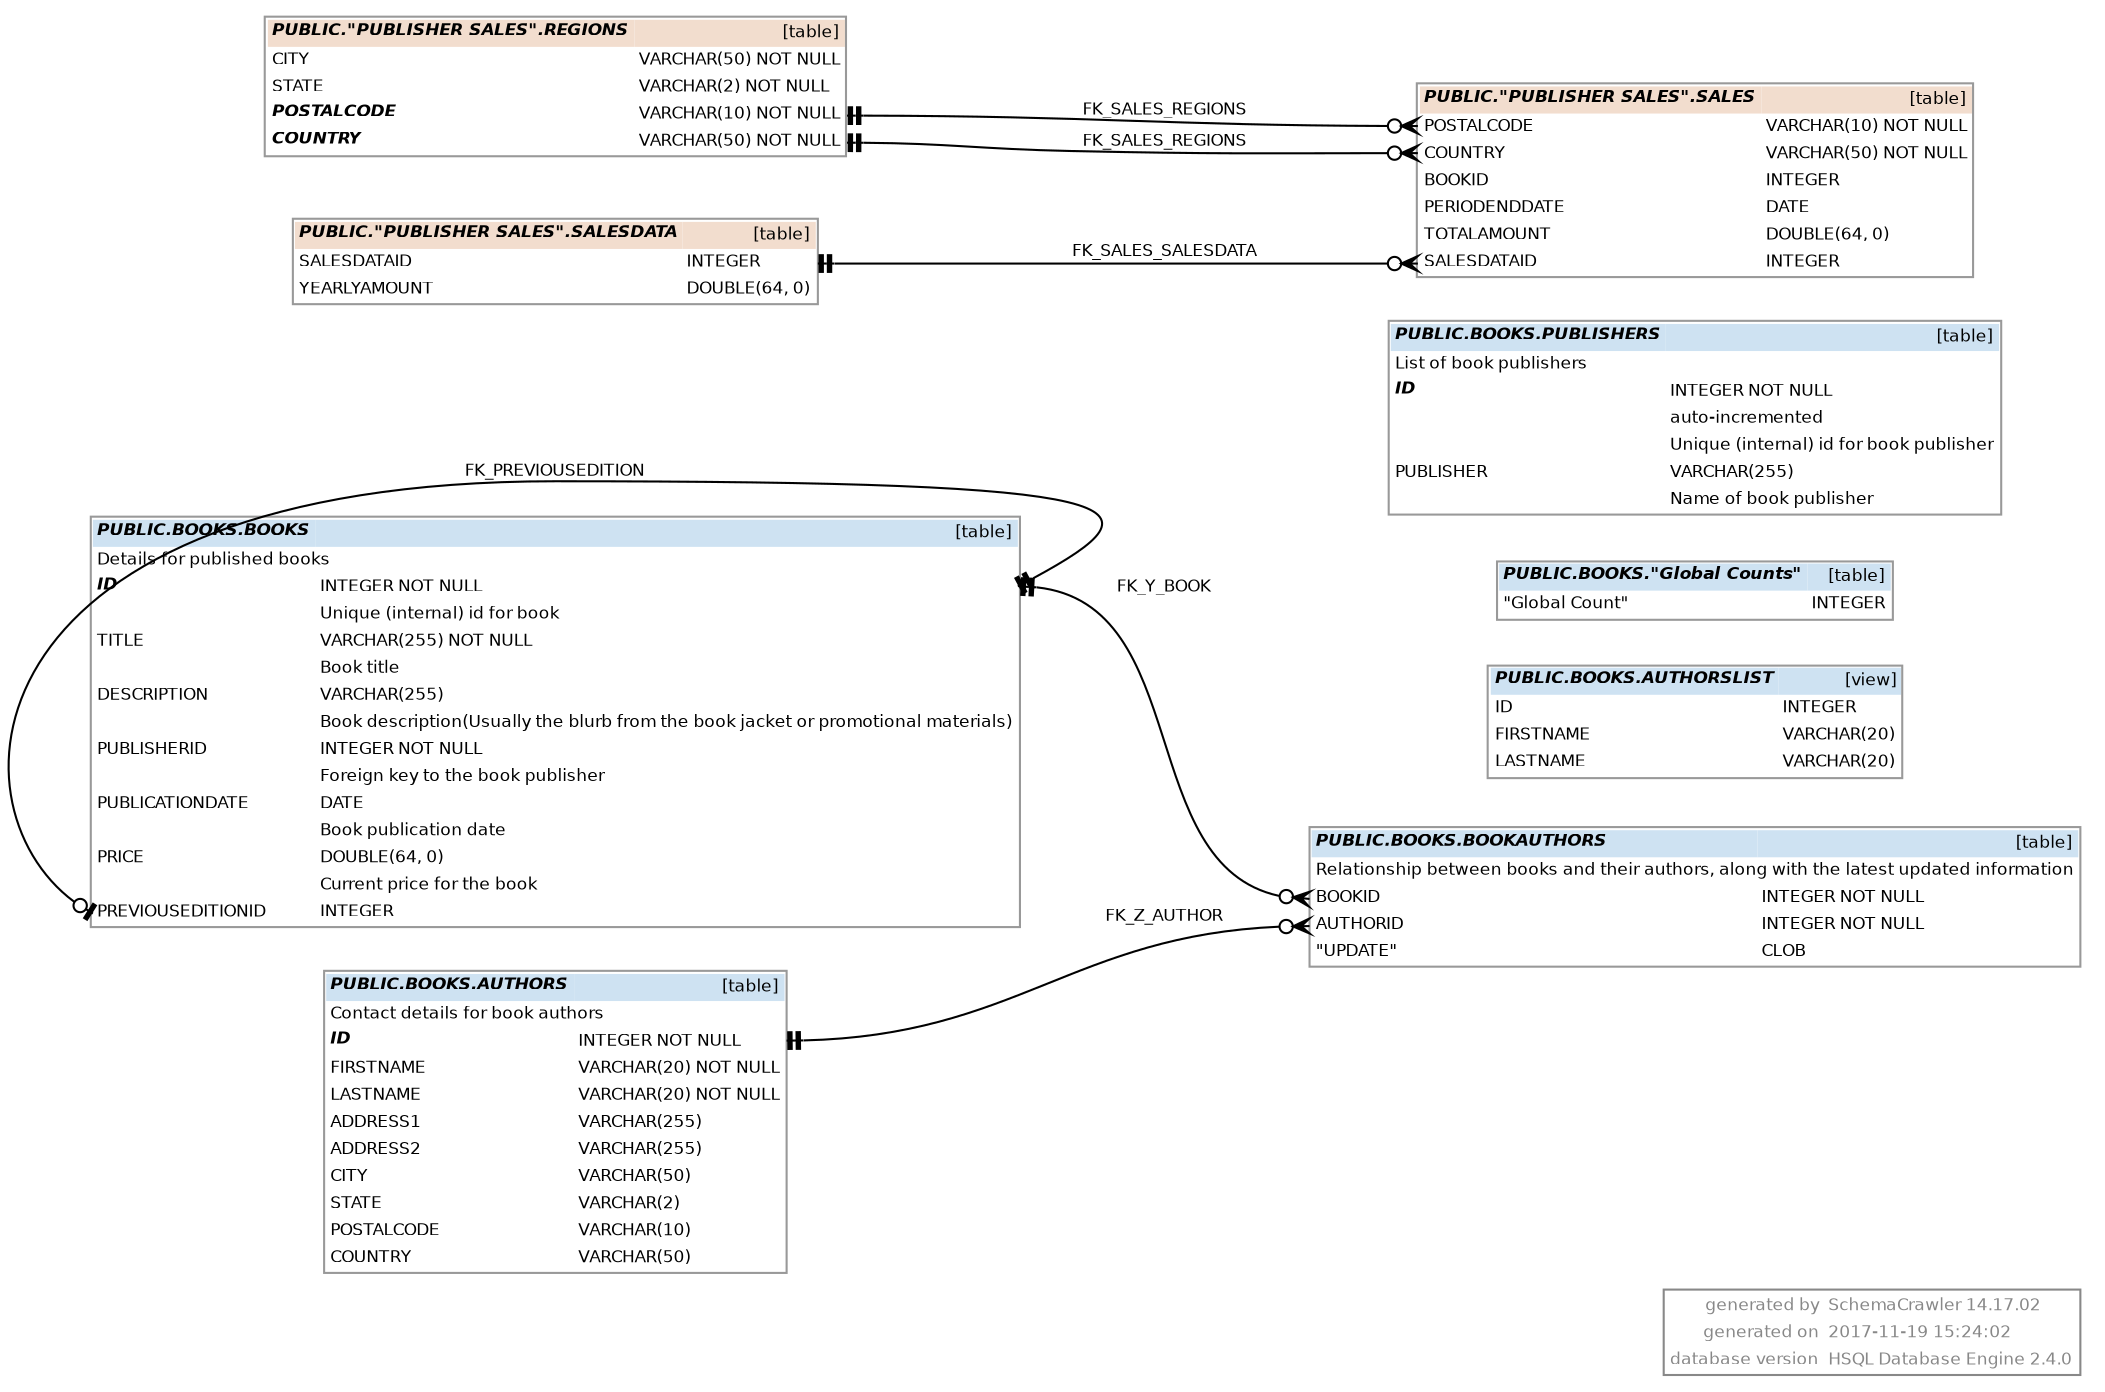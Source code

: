 digraph "SchemaCrawler_Diagram" {

  graph [
    nodesep="0.18"
    ranksep="0.46"
    rankdir="RL"
    fontname="Helvetica"
    fontsize="8"
  ];
  
  node [
    fontname="Helvetica"
    fontsize="8"
    shape="plaintext"
  ];
  
  edge [
    fontname="Helvetica"
    fontsize="8"  
    arrowsize="0.8"
  ];


  graph [fontcolor="#888888", 
    label=<
<table color="#888888" border="1" cellborder="0" cellspacing="0">
	<tr>
		<td align='right'>generated by</td>
		<td align='left'>SchemaCrawler 14.17.02</td>
	</tr>
	<tr>
		<td align='right'>generated on</td>
		<td align='left'>2017-11-19 15:24:02</td>
	</tr>
	<tr>
		<td align='right'>database version</td>
		<td align='left'>HSQL Database Engine 2.4.0</td>
	</tr>
      </table>    >
    labeljust=r
    labelloc=b
  ];

  /* PUBLIC.BOOKS.AUTHORS -=-=-=-=-=-=-=-=-=-=-=-=-=- */
  "authors_f521e766" [
    label=<
      <table border="1" cellborder="0" cellpadding="2" cellspacing="0" bgcolor="white" color="#999999">
	<tr>
		<td colspan='2' bgcolor='#CEE2F2' align='left'><b><i>PUBLIC.BOOKS.AUTHORS</i></b></td>
		<td bgcolor='#CEE2F2' align='right'>[table]</td>
	</tr>
	<tr>
		<td colspan='3' align='left'>Contact details for book authors</td>
	</tr>
	<tr>
		<td port='id_af1b0e75.start' align='left'><b><i>ID</i></b></td>
		<td align='left'> </td>
		<td port='id_af1b0e75.end' align='left'>INTEGER NOT NULL</td>
	</tr>
	<tr>
		<td port='firstname_5d2c8a75.start' align='left'>FIRSTNAME</td>
		<td align='left'> </td>
		<td port='firstname_5d2c8a75.end' align='left'>VARCHAR(20) NOT NULL</td>
	</tr>
	<tr>
		<td port='lastname_86cfc77b.start' align='left'>LASTNAME</td>
		<td align='left'> </td>
		<td port='lastname_86cfc77b.end' align='left'>VARCHAR(20) NOT NULL</td>
	</tr>
	<tr>
		<td port='address1_951cd837.start' align='left'>ADDRESS1</td>
		<td align='left'> </td>
		<td port='address1_951cd837.end' align='left'>VARCHAR(255)</td>
	</tr>
	<tr>
		<td port='address2_951cd838.start' align='left'>ADDRESS2</td>
		<td align='left'> </td>
		<td port='address2_951cd838.end' align='left'>VARCHAR(255)</td>
	</tr>
	<tr>
		<td port='city_af3a96c5.start' align='left'>CITY</td>
		<td align='left'> </td>
		<td port='city_af3a96c5.end' align='left'>VARCHAR(50)</td>
	</tr>
	<tr>
		<td port='state_b3d3d1cb.start' align='left'>STATE</td>
		<td align='left'> </td>
		<td port='state_b3d3d1cb.end' align='left'>VARCHAR(2)</td>
	</tr>
	<tr>
		<td port='postalcode_43f33e92.start' align='left'>POSTALCODE</td>
		<td align='left'> </td>
		<td port='postalcode_43f33e92.end' align='left'>VARCHAR(10)</td>
	</tr>
	<tr>
		<td port='country_12fde8d0.start' align='left'>COUNTRY</td>
		<td align='left'> </td>
		<td port='country_12fde8d0.end' align='left'>VARCHAR(50)</td>
	</tr>
      </table>
    >
  ];

  "bookauthors_ead84c5d":"authorid_f4422729.start":w -> "authors_f521e766":"id_af1b0e75.end":e [label=<FK_Z_AUTHOR> style="solid" dir="both" arrowhead="teetee" arrowtail="crowodot"];


  /* PUBLIC.BOOKS.AUTHORSLIST -=-=-=-=-=-=-=-=-=-=-=-=-=- */
  "authorslist_9ccb3c04" [
    label=<
      <table border="1" cellborder="0" cellpadding="2" cellspacing="0" bgcolor="white" color="#999999">
	<tr>
		<td colspan='2' bgcolor='#CEE2F2' align='left'><b><i>PUBLIC.BOOKS.AUTHORSLIST</i></b></td>
		<td bgcolor='#CEE2F2' align='right'>[view]</td>
	</tr>
	<tr>
		<td port='id_fc9c4d97.start' align='left'>ID</td>
		<td align='left'> </td>
		<td port='id_fc9c4d97.end' align='left'>INTEGER</td>
	</tr>
	<tr>
		<td port='firstname_aaadc997.start' align='left'>FIRSTNAME</td>
		<td align='left'> </td>
		<td port='firstname_aaadc997.end' align='left'>VARCHAR(20)</td>
	</tr>
	<tr>
		<td port='lastname_d451069d.start' align='left'>LASTNAME</td>
		<td align='left'> </td>
		<td port='lastname_d451069d.end' align='left'>VARCHAR(20)</td>
	</tr>
      </table>
    >
  ];



  /* PUBLIC.BOOKS.BOOKAUTHORS -=-=-=-=-=-=-=-=-=-=-=-=-=- */
  "bookauthors_ead84c5d" [
    label=<
      <table border="1" cellborder="0" cellpadding="2" cellspacing="0" bgcolor="white" color="#999999">
	<tr>
		<td colspan='2' bgcolor='#CEE2F2' align='left'><b><i>PUBLIC.BOOKS.BOOKAUTHORS</i></b></td>
		<td bgcolor='#CEE2F2' align='right'>[table]</td>
	</tr>
	<tr>
		<td colspan='3' align='left'>Relationship between books and their authors, 
along with the latest updated information</td>
	</tr>
	<tr>
		<td port='bookid_e54f6507.start' align='left'>BOOKID</td>
		<td align='left'> </td>
		<td port='bookid_e54f6507.end' align='left'>INTEGER NOT NULL</td>
	</tr>
	<tr>
		<td port='authorid_f4422729.start' align='left'>AUTHORID</td>
		<td align='left'> </td>
		<td port='authorid_f4422729.end' align='left'>INTEGER NOT NULL</td>
	</tr>
	<tr>
		<td port='update_5c46c0c.start' align='left'>"UPDATE"</td>
		<td align='left'> </td>
		<td port='update_5c46c0c.end' align='left'>CLOB</td>
	</tr>
      </table>
    >
  ];



  /* PUBLIC.BOOKS.BOOKS -=-=-=-=-=-=-=-=-=-=-=-=-=- */
  "books_f4a675c8" [
    label=<
      <table border="1" cellborder="0" cellpadding="2" cellspacing="0" bgcolor="white" color="#999999">
	<tr>
		<td colspan='2' bgcolor='#CEE2F2' align='left'><b><i>PUBLIC.BOOKS.BOOKS</i></b></td>
		<td bgcolor='#CEE2F2' align='right'>[table]</td>
	</tr>
	<tr>
		<td colspan='3' align='left'>Details for published books</td>
	</tr>
	<tr>
		<td port='id_a0284c53.start' align='left'><b><i>ID</i></b></td>
		<td align='left'> </td>
		<td port='id_a0284c53.end' align='left'>INTEGER NOT NULL</td>
	</tr>
	<tr>
		<td align='left'></td>
		<td align='left'> </td>
		<td align='left'>Unique (internal) id for book</td>
	</tr>
	<tr>
		<td port='title_a4ea6d70.start' align='left'>TITLE</td>
		<td align='left'> </td>
		<td port='title_a4ea6d70.end' align='left'>VARCHAR(255) NOT NULL</td>
	</tr>
	<tr>
		<td align='left'></td>
		<td align='left'> </td>
		<td align='left'>Book title</td>
	</tr>
	<tr>
		<td port='description_b9b15b14.start' align='left'>DESCRIPTION</td>
		<td align='left'> </td>
		<td port='description_b9b15b14.end' align='left'>VARCHAR(255)</td>
	</tr>
	<tr>
		<td align='left'></td>
		<td align='left'> </td>
		<td align='left'>Book description
(Usually the blurb from the book jacket or promotional materials)</td>
	</tr>
	<tr>
		<td port='publisherid_fbe0f72f.start' align='left'>PUBLISHERID</td>
		<td align='left'> </td>
		<td port='publisherid_fbe0f72f.end' align='left'>INTEGER NOT NULL</td>
	</tr>
	<tr>
		<td align='left'></td>
		<td align='left'> </td>
		<td align='left'>Foreign key to the book publisher</td>
	</tr>
	<tr>
		<td port='publicationdate_3a757af2.start' align='left'>PUBLICATIONDATE</td>
		<td align='left'> </td>
		<td port='publicationdate_3a757af2.end' align='left'>DATE</td>
	</tr>
	<tr>
		<td align='left'></td>
		<td align='left'> </td>
		<td align='left'>Book publication date</td>
	</tr>
	<tr>
		<td port='price_a4b5fc61.start' align='left'>PRICE</td>
		<td align='left'> </td>
		<td port='price_a4b5fc61.end' align='left'>DOUBLE(64, 0)</td>
	</tr>
	<tr>
		<td align='left'></td>
		<td align='left'> </td>
		<td align='left'>Current price for the book</td>
	</tr>
	<tr>
		<td port='previouseditionid_6cf3995a.start' align='left'>PREVIOUSEDITIONID</td>
		<td align='left'> </td>
		<td port='previouseditionid_6cf3995a.end' align='left'>INTEGER</td>
	</tr>
      </table>
    >
  ];

  "bookauthors_ead84c5d":"bookid_e54f6507.start":w -> "books_f4a675c8":"id_a0284c53.end":e [label=<FK_Y_BOOK> style="solid" dir="both" arrowhead="teetee" arrowtail="crowodot"];
  "books_f4a675c8":"previouseditionid_6cf3995a.start":w -> "books_f4a675c8":"id_a0284c53.end":e [label=<FK_PREVIOUSEDITION> style="solid" dir="both" arrowhead="teetee" arrowtail="teeodot"];


  /* PUBLIC.BOOKS."Global Counts" -=-=-=-=-=-=-=-=-=-=-=-=-=- */
  "globalcounts_7fcacf9f" [
    label=<
      <table border="1" cellborder="0" cellpadding="2" cellspacing="0" bgcolor="white" color="#999999">
	<tr>
		<td colspan='2' bgcolor='#CEE2F2' align='left'><b><i>PUBLIC.BOOKS."Global Counts"</i></b></td>
		<td bgcolor='#CEE2F2' align='right'>[table]</td>
	</tr>
	<tr>
		<td port='globalcount_24c6a93.start' align='left'>"Global Count"</td>
		<td align='left'> </td>
		<td port='globalcount_24c6a93.end' align='left'>INTEGER</td>
	</tr>
      </table>
    >
  ];



  /* PUBLIC.BOOKS.PUBLISHERS -=-=-=-=-=-=-=-=-=-=-=-=-=- */
  "publishers_8037d535" [
    label=<
      <table border="1" cellborder="0" cellpadding="2" cellspacing="0" bgcolor="white" color="#999999">
	<tr>
		<td colspan='2' bgcolor='#CEE2F2' align='left'><b><i>PUBLIC.BOOKS.PUBLISHERS</i></b></td>
		<td bgcolor='#CEE2F2' align='right'>[table]</td>
	</tr>
	<tr>
		<td colspan='3' align='left'>List of book publishers</td>
	</tr>
	<tr>
		<td port='id_86c2da86.start' align='left'><b><i>ID</i></b></td>
		<td align='left'> </td>
		<td port='id_86c2da86.end' align='left'>INTEGER NOT NULL</td>
	</tr>
	<tr>
		<td align='left'></td>
		<td align='left'> </td>
		<td align='left'>auto-incremented</td>
	</tr>
	<tr>
		<td align='left'></td>
		<td align='left'> </td>
		<td align='left'>Unique (internal) id for book publisher</td>
	</tr>
	<tr>
		<td port='publisher_83208347.start' align='left'>PUBLISHER</td>
		<td align='left'> </td>
		<td port='publisher_83208347.end' align='left'>VARCHAR(255)</td>
	</tr>
	<tr>
		<td align='left'></td>
		<td align='left'> </td>
		<td align='left'>Name of book publisher</td>
	</tr>
      </table>
    >
  ];



  /* PUBLIC."PUBLISHER SALES".REGIONS -=-=-=-=-=-=-=-=-=-=-=-=-=- */
  "regions_dbf65bbf" [
    label=<
      <table border="1" cellborder="0" cellpadding="2" cellspacing="0" bgcolor="white" color="#999999">
	<tr>
		<td colspan='2' bgcolor='#F2DDCE' align='left'><b><i>PUBLIC."PUBLISHER SALES".REGIONS</i></b></td>
		<td bgcolor='#F2DDCE' align='right'>[table]</td>
	</tr>
	<tr>
		<td port='city_a2f4ad8c.start' align='left'>CITY</td>
		<td align='left'> </td>
		<td port='city_a2f4ad8c.end' align='left'>VARCHAR(50) NOT NULL</td>
	</tr>
	<tr>
		<td port='state_a78de892.start' align='left'>STATE</td>
		<td align='left'> </td>
		<td port='state_a78de892.end' align='left'>VARCHAR(2) NOT NULL</td>
	</tr>
	<tr>
		<td port='postalcode_37ad5559.start' align='left'><b><i>POSTALCODE</i></b></td>
		<td align='left'> </td>
		<td port='postalcode_37ad5559.end' align='left'>VARCHAR(10) NOT NULL</td>
	</tr>
	<tr>
		<td port='country_6b7ff97.start' align='left'><b><i>COUNTRY</i></b></td>
		<td align='left'> </td>
		<td port='country_6b7ff97.end' align='left'>VARCHAR(50) NOT NULL</td>
	</tr>
      </table>
    >
  ];

  "sales_751e68cc":"postalcode_c386e9ec.start":w -> "regions_dbf65bbf":"postalcode_37ad5559.end":e [label=<FK_SALES_REGIONS> style="solid" dir="both" arrowhead="teetee" arrowtail="crowodot"];
  "sales_751e68cc":"country_9291942a.start":w -> "regions_dbf65bbf":"country_6b7ff97.end":e [label=<FK_SALES_REGIONS> style="solid" dir="both" arrowhead="teetee" arrowtail="crowodot"];


  /* PUBLIC."PUBLISHER SALES".SALES -=-=-=-=-=-=-=-=-=-=-=-=-=- */
  "sales_751e68cc" [
    label=<
      <table border="1" cellborder="0" cellpadding="2" cellspacing="0" bgcolor="white" color="#999999">
	<tr>
		<td colspan='2' bgcolor='#F2DDCE' align='left'><b><i>PUBLIC."PUBLISHER SALES".SALES</i></b></td>
		<td bgcolor='#F2DDCE' align='right'>[table]</td>
	</tr>
	<tr>
		<td port='postalcode_c386e9ec.start' align='left'>POSTALCODE</td>
		<td align='left'> </td>
		<td port='postalcode_c386e9ec.end' align='left'>VARCHAR(10) NOT NULL</td>
	</tr>
	<tr>
		<td port='country_9291942a.start' align='left'>COUNTRY</td>
		<td align='left'> </td>
		<td port='country_9291942a.end' align='left'>VARCHAR(50) NOT NULL</td>
	</tr>
	<tr>
		<td port='bookid_a3ccd678.start' align='left'>BOOKID</td>
		<td align='left'> </td>
		<td port='bookid_a3ccd678.end' align='left'>INTEGER</td>
	</tr>
	<tr>
		<td port='periodenddate_48a91abc.start' align='left'>PERIODENDDATE</td>
		<td align='left'> </td>
		<td port='periodenddate_48a91abc.end' align='left'>DATE</td>
	</tr>
	<tr>
		<td port='totalamount_9aaaed30.start' align='left'>TOTALAMOUNT</td>
		<td align='left'> </td>
		<td port='totalamount_9aaaed30.end' align='left'>DOUBLE(64, 0)</td>
	</tr>
	<tr>
		<td port='salesdataid_1de64ee5.start' align='left'>SALESDATAID</td>
		<td align='left'> </td>
		<td port='salesdataid_1de64ee5.end' align='left'>INTEGER</td>
	</tr>
      </table>
    >
  ];



  /* PUBLIC."PUBLISHER SALES".SALESDATA -=-=-=-=-=-=-=-=-=-=-=-=-=- */
  "salesdata_1193fa76" [
    label=<
      <table border="1" cellborder="0" cellpadding="2" cellspacing="0" bgcolor="white" color="#999999">
	<tr>
		<td colspan='2' bgcolor='#F2DDCE' align='left'><b><i>PUBLIC."PUBLISHER SALES".SALESDATA</i></b></td>
		<td bgcolor='#F2DDCE' align='right'>[table]</td>
	</tr>
	<tr>
		<td port='salesdataid_1022f27b.start' align='left'>SALESDATAID</td>
		<td align='left'> </td>
		<td port='salesdataid_1022f27b.end' align='left'>INTEGER</td>
	</tr>
	<tr>
		<td port='yearlyamount_221477ac.start' align='left'>YEARLYAMOUNT</td>
		<td align='left'> </td>
		<td port='yearlyamount_221477ac.end' align='left'>DOUBLE(64, 0)</td>
	</tr>
      </table>
    >
  ];

  "sales_751e68cc":"salesdataid_1de64ee5.start":w -> "salesdata_1193fa76":"salesdataid_1022f27b.end":e [label=<FK_SALES_SALESDATA> style="solid" dir="both" arrowhead="teetee" arrowtail="crowodot"];


}
